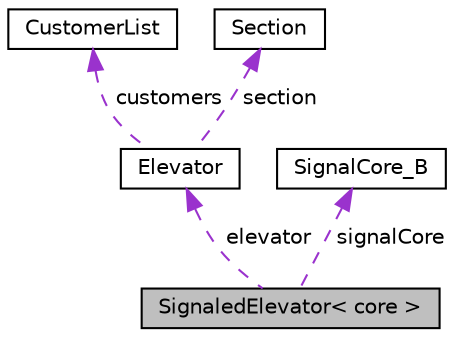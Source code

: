 digraph "SignaledElevator&lt; core &gt;"
{
  edge [fontname="Helvetica",fontsize="10",labelfontname="Helvetica",labelfontsize="10"];
  node [fontname="Helvetica",fontsize="10",shape=record];
  Node1 [label="SignaledElevator\< core \>",height=0.2,width=0.4,color="black", fillcolor="grey75", style="filled", fontcolor="black"];
  Node2 -> Node1 [dir="back",color="darkorchid3",fontsize="10",style="dashed",label=" elevator" ,fontname="Helvetica"];
  Node2 [label="Elevator",height=0.2,width=0.4,color="black", fillcolor="white", style="filled",URL="$classElevator.html"];
  Node3 -> Node2 [dir="back",color="darkorchid3",fontsize="10",style="dashed",label=" customers" ,fontname="Helvetica"];
  Node3 [label="CustomerList",height=0.2,width=0.4,color="black", fillcolor="white", style="filled",URL="$classCustomerList.html"];
  Node4 -> Node2 [dir="back",color="darkorchid3",fontsize="10",style="dashed",label=" section" ,fontname="Helvetica"];
  Node4 [label="Section",height=0.2,width=0.4,color="black", fillcolor="white", style="filled",URL="$classSection.html"];
  Node5 -> Node1 [dir="back",color="darkorchid3",fontsize="10",style="dashed",label=" signalCore" ,fontname="Helvetica"];
  Node5 [label="SignalCore_B",height=0.2,width=0.4,color="black", fillcolor="white", style="filled",URL="$classSignalCore__B.html",tooltip="a base class with defined interface for the signal core "];
}
